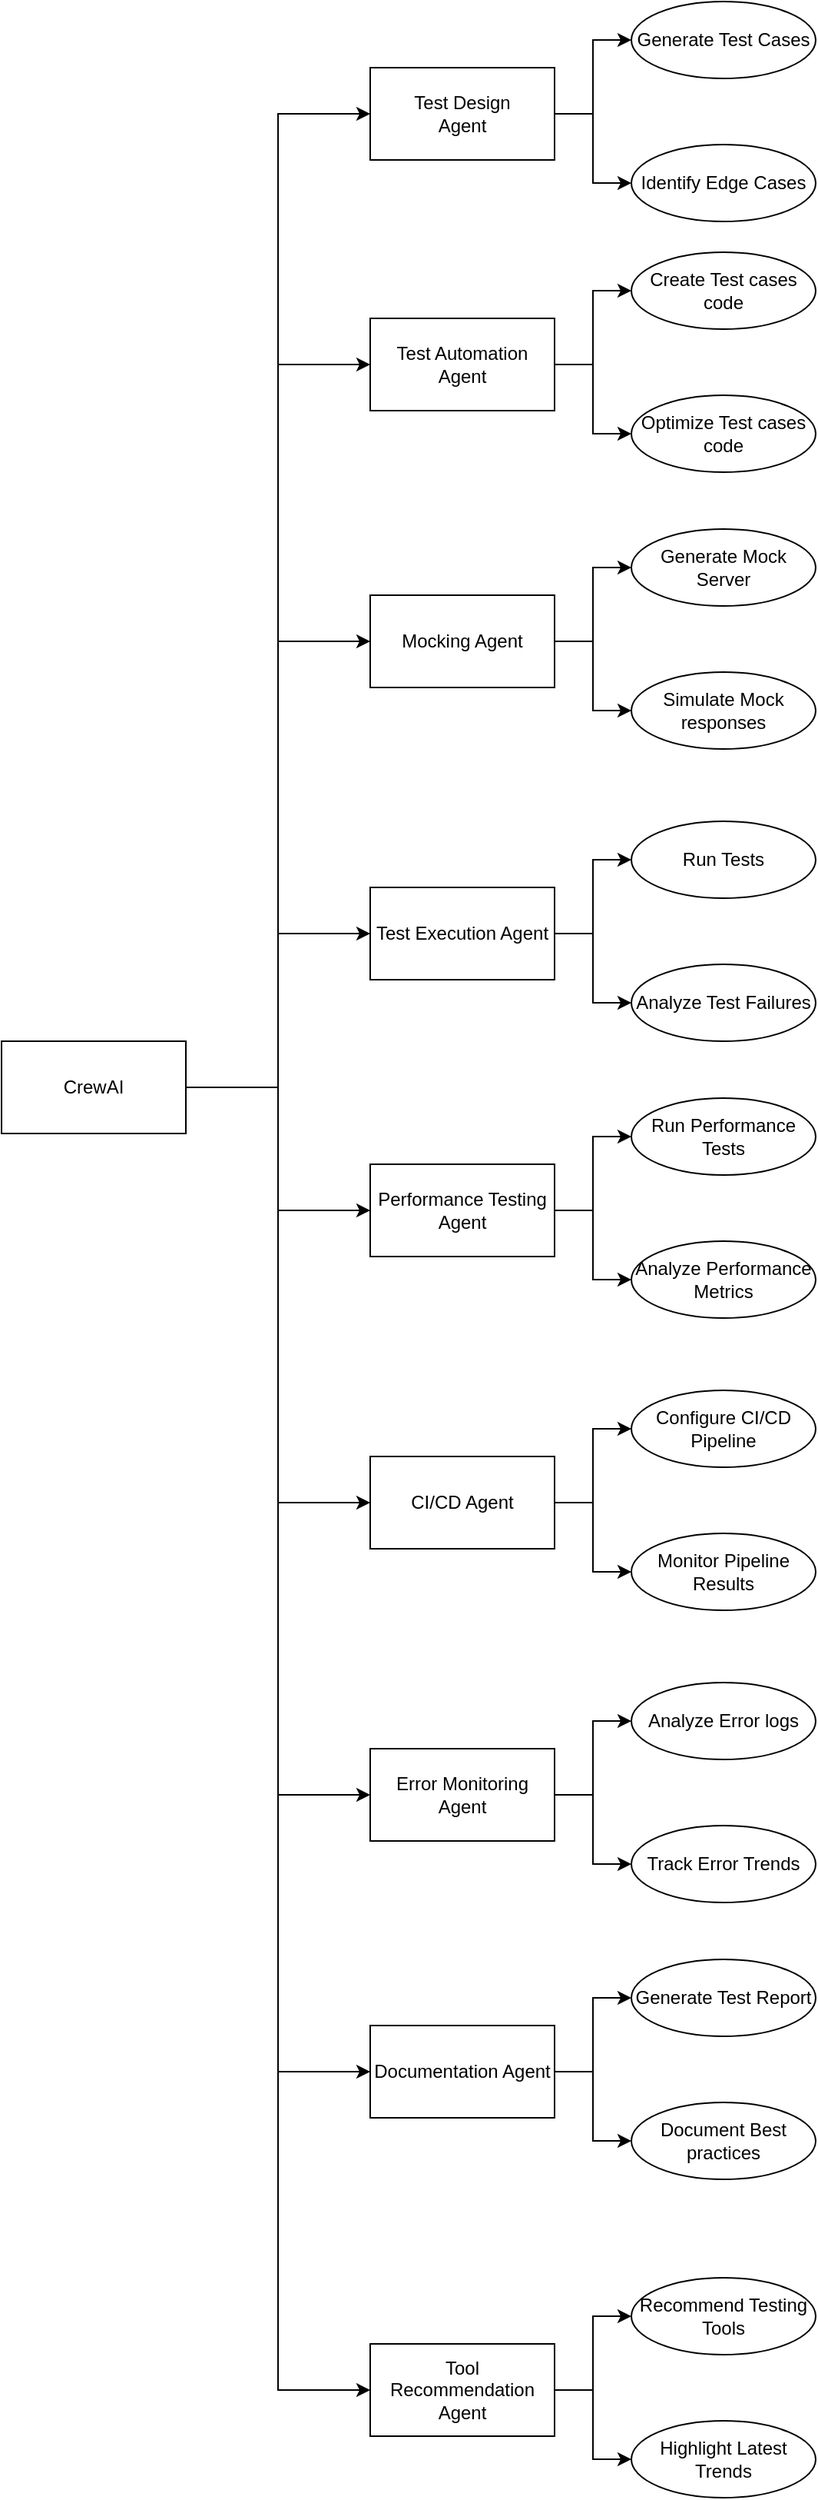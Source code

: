<mxfile version="26.0.4">
  <diagram name="Page-1" id="rfi7qqb4qHnB63_dfSBR">
    <mxGraphModel dx="1266" dy="743" grid="1" gridSize="10" guides="1" tooltips="1" connect="1" arrows="1" fold="1" page="1" pageScale="1" pageWidth="850" pageHeight="1100" math="0" shadow="0">
      <root>
        <mxCell id="0" />
        <mxCell id="1" parent="0" />
        <mxCell id="li4sZc7AqGaA1c7FpZKQ-53" style="edgeStyle=orthogonalEdgeStyle;rounded=0;orthogonalLoop=1;jettySize=auto;html=1;entryX=0;entryY=0.5;entryDx=0;entryDy=0;" edge="1" parent="1" source="li4sZc7AqGaA1c7FpZKQ-1" target="li4sZc7AqGaA1c7FpZKQ-2">
          <mxGeometry relative="1" as="geometry" />
        </mxCell>
        <mxCell id="li4sZc7AqGaA1c7FpZKQ-54" style="edgeStyle=orthogonalEdgeStyle;rounded=0;orthogonalLoop=1;jettySize=auto;html=1;entryX=0;entryY=0.5;entryDx=0;entryDy=0;" edge="1" parent="1" source="li4sZc7AqGaA1c7FpZKQ-1" target="li4sZc7AqGaA1c7FpZKQ-15">
          <mxGeometry relative="1" as="geometry" />
        </mxCell>
        <mxCell id="li4sZc7AqGaA1c7FpZKQ-55" style="edgeStyle=orthogonalEdgeStyle;rounded=0;orthogonalLoop=1;jettySize=auto;html=1;entryX=0;entryY=0.5;entryDx=0;entryDy=0;" edge="1" parent="1" source="li4sZc7AqGaA1c7FpZKQ-1" target="li4sZc7AqGaA1c7FpZKQ-20">
          <mxGeometry relative="1" as="geometry" />
        </mxCell>
        <mxCell id="li4sZc7AqGaA1c7FpZKQ-56" style="edgeStyle=orthogonalEdgeStyle;rounded=0;orthogonalLoop=1;jettySize=auto;html=1;entryX=0;entryY=0.5;entryDx=0;entryDy=0;" edge="1" parent="1" source="li4sZc7AqGaA1c7FpZKQ-1" target="li4sZc7AqGaA1c7FpZKQ-25">
          <mxGeometry relative="1" as="geometry" />
        </mxCell>
        <mxCell id="li4sZc7AqGaA1c7FpZKQ-57" style="edgeStyle=orthogonalEdgeStyle;rounded=0;orthogonalLoop=1;jettySize=auto;html=1;entryX=0;entryY=0.5;entryDx=0;entryDy=0;" edge="1" parent="1" source="li4sZc7AqGaA1c7FpZKQ-1" target="li4sZc7AqGaA1c7FpZKQ-30">
          <mxGeometry relative="1" as="geometry" />
        </mxCell>
        <mxCell id="li4sZc7AqGaA1c7FpZKQ-58" style="edgeStyle=orthogonalEdgeStyle;rounded=0;orthogonalLoop=1;jettySize=auto;html=1;entryX=0;entryY=0.5;entryDx=0;entryDy=0;" edge="1" parent="1" source="li4sZc7AqGaA1c7FpZKQ-1" target="li4sZc7AqGaA1c7FpZKQ-35">
          <mxGeometry relative="1" as="geometry" />
        </mxCell>
        <mxCell id="li4sZc7AqGaA1c7FpZKQ-59" style="edgeStyle=orthogonalEdgeStyle;rounded=0;orthogonalLoop=1;jettySize=auto;html=1;entryX=0;entryY=0.5;entryDx=0;entryDy=0;" edge="1" parent="1" source="li4sZc7AqGaA1c7FpZKQ-1" target="li4sZc7AqGaA1c7FpZKQ-40">
          <mxGeometry relative="1" as="geometry" />
        </mxCell>
        <mxCell id="li4sZc7AqGaA1c7FpZKQ-60" style="edgeStyle=orthogonalEdgeStyle;rounded=0;orthogonalLoop=1;jettySize=auto;html=1;entryX=0;entryY=0.5;entryDx=0;entryDy=0;" edge="1" parent="1" source="li4sZc7AqGaA1c7FpZKQ-1" target="li4sZc7AqGaA1c7FpZKQ-45">
          <mxGeometry relative="1" as="geometry" />
        </mxCell>
        <mxCell id="li4sZc7AqGaA1c7FpZKQ-61" style="edgeStyle=orthogonalEdgeStyle;rounded=0;orthogonalLoop=1;jettySize=auto;html=1;entryX=0;entryY=0.5;entryDx=0;entryDy=0;" edge="1" parent="1" source="li4sZc7AqGaA1c7FpZKQ-1" target="li4sZc7AqGaA1c7FpZKQ-50">
          <mxGeometry relative="1" as="geometry" />
        </mxCell>
        <mxCell id="li4sZc7AqGaA1c7FpZKQ-1" value="CrewAI" style="rounded=0;whiteSpace=wrap;html=1;" vertex="1" parent="1">
          <mxGeometry x="40" y="703" width="120" height="60" as="geometry" />
        </mxCell>
        <mxCell id="li4sZc7AqGaA1c7FpZKQ-10" style="edgeStyle=orthogonalEdgeStyle;rounded=0;orthogonalLoop=1;jettySize=auto;html=1;entryX=0;entryY=0.5;entryDx=0;entryDy=0;" edge="1" parent="1" source="li4sZc7AqGaA1c7FpZKQ-2" target="li4sZc7AqGaA1c7FpZKQ-3">
          <mxGeometry relative="1" as="geometry" />
        </mxCell>
        <mxCell id="li4sZc7AqGaA1c7FpZKQ-11" style="edgeStyle=orthogonalEdgeStyle;rounded=0;orthogonalLoop=1;jettySize=auto;html=1;entryX=0;entryY=0.5;entryDx=0;entryDy=0;" edge="1" parent="1" source="li4sZc7AqGaA1c7FpZKQ-2" target="li4sZc7AqGaA1c7FpZKQ-9">
          <mxGeometry relative="1" as="geometry" />
        </mxCell>
        <mxCell id="li4sZc7AqGaA1c7FpZKQ-2" value="Test Design&lt;br&gt;Agent" style="rounded=0;whiteSpace=wrap;html=1;" vertex="1" parent="1">
          <mxGeometry x="280" y="70" width="120" height="60" as="geometry" />
        </mxCell>
        <mxCell id="li4sZc7AqGaA1c7FpZKQ-3" value="Generate Test Cases" style="ellipse;whiteSpace=wrap;html=1;" vertex="1" parent="1">
          <mxGeometry x="450" y="27" width="120" height="50" as="geometry" />
        </mxCell>
        <mxCell id="li4sZc7AqGaA1c7FpZKQ-9" value="Identify Edge Cases" style="ellipse;whiteSpace=wrap;html=1;" vertex="1" parent="1">
          <mxGeometry x="450" y="120" width="120" height="50" as="geometry" />
        </mxCell>
        <mxCell id="li4sZc7AqGaA1c7FpZKQ-13" style="edgeStyle=orthogonalEdgeStyle;rounded=0;orthogonalLoop=1;jettySize=auto;html=1;entryX=0;entryY=0.5;entryDx=0;entryDy=0;" edge="1" parent="1" source="li4sZc7AqGaA1c7FpZKQ-15" target="li4sZc7AqGaA1c7FpZKQ-16">
          <mxGeometry relative="1" as="geometry" />
        </mxCell>
        <mxCell id="li4sZc7AqGaA1c7FpZKQ-14" style="edgeStyle=orthogonalEdgeStyle;rounded=0;orthogonalLoop=1;jettySize=auto;html=1;entryX=0;entryY=0.5;entryDx=0;entryDy=0;" edge="1" parent="1" source="li4sZc7AqGaA1c7FpZKQ-15" target="li4sZc7AqGaA1c7FpZKQ-17">
          <mxGeometry relative="1" as="geometry" />
        </mxCell>
        <mxCell id="li4sZc7AqGaA1c7FpZKQ-15" value="Test Automation&lt;br&gt;Agent" style="rounded=0;whiteSpace=wrap;html=1;" vertex="1" parent="1">
          <mxGeometry x="280" y="233" width="120" height="60" as="geometry" />
        </mxCell>
        <mxCell id="li4sZc7AqGaA1c7FpZKQ-16" value="Create Test cases code" style="ellipse;whiteSpace=wrap;html=1;" vertex="1" parent="1">
          <mxGeometry x="450" y="190" width="120" height="50" as="geometry" />
        </mxCell>
        <mxCell id="li4sZc7AqGaA1c7FpZKQ-17" value="Optimize Test cases code" style="ellipse;whiteSpace=wrap;html=1;" vertex="1" parent="1">
          <mxGeometry x="450" y="283" width="120" height="50" as="geometry" />
        </mxCell>
        <mxCell id="li4sZc7AqGaA1c7FpZKQ-18" style="edgeStyle=orthogonalEdgeStyle;rounded=0;orthogonalLoop=1;jettySize=auto;html=1;entryX=0;entryY=0.5;entryDx=0;entryDy=0;" edge="1" parent="1" source="li4sZc7AqGaA1c7FpZKQ-20" target="li4sZc7AqGaA1c7FpZKQ-21">
          <mxGeometry relative="1" as="geometry" />
        </mxCell>
        <mxCell id="li4sZc7AqGaA1c7FpZKQ-19" style="edgeStyle=orthogonalEdgeStyle;rounded=0;orthogonalLoop=1;jettySize=auto;html=1;entryX=0;entryY=0.5;entryDx=0;entryDy=0;" edge="1" parent="1" source="li4sZc7AqGaA1c7FpZKQ-20" target="li4sZc7AqGaA1c7FpZKQ-22">
          <mxGeometry relative="1" as="geometry" />
        </mxCell>
        <mxCell id="li4sZc7AqGaA1c7FpZKQ-20" value="Mocking Agent" style="rounded=0;whiteSpace=wrap;html=1;" vertex="1" parent="1">
          <mxGeometry x="280" y="413" width="120" height="60" as="geometry" />
        </mxCell>
        <mxCell id="li4sZc7AqGaA1c7FpZKQ-21" value="Generate Mock Server" style="ellipse;whiteSpace=wrap;html=1;" vertex="1" parent="1">
          <mxGeometry x="450" y="370" width="120" height="50" as="geometry" />
        </mxCell>
        <mxCell id="li4sZc7AqGaA1c7FpZKQ-22" value="Simulate Mock responses" style="ellipse;whiteSpace=wrap;html=1;" vertex="1" parent="1">
          <mxGeometry x="450" y="463" width="120" height="50" as="geometry" />
        </mxCell>
        <mxCell id="li4sZc7AqGaA1c7FpZKQ-23" style="edgeStyle=orthogonalEdgeStyle;rounded=0;orthogonalLoop=1;jettySize=auto;html=1;entryX=0;entryY=0.5;entryDx=0;entryDy=0;" edge="1" parent="1" source="li4sZc7AqGaA1c7FpZKQ-25" target="li4sZc7AqGaA1c7FpZKQ-26">
          <mxGeometry relative="1" as="geometry" />
        </mxCell>
        <mxCell id="li4sZc7AqGaA1c7FpZKQ-24" style="edgeStyle=orthogonalEdgeStyle;rounded=0;orthogonalLoop=1;jettySize=auto;html=1;entryX=0;entryY=0.5;entryDx=0;entryDy=0;" edge="1" parent="1" source="li4sZc7AqGaA1c7FpZKQ-25" target="li4sZc7AqGaA1c7FpZKQ-27">
          <mxGeometry relative="1" as="geometry" />
        </mxCell>
        <mxCell id="li4sZc7AqGaA1c7FpZKQ-25" value="Test Execution Agent" style="rounded=0;whiteSpace=wrap;html=1;" vertex="1" parent="1">
          <mxGeometry x="280" y="603" width="120" height="60" as="geometry" />
        </mxCell>
        <mxCell id="li4sZc7AqGaA1c7FpZKQ-26" value="Run Tests" style="ellipse;whiteSpace=wrap;html=1;" vertex="1" parent="1">
          <mxGeometry x="450" y="560" width="120" height="50" as="geometry" />
        </mxCell>
        <mxCell id="li4sZc7AqGaA1c7FpZKQ-27" value="Analyze Test Failures" style="ellipse;whiteSpace=wrap;html=1;" vertex="1" parent="1">
          <mxGeometry x="450" y="653" width="120" height="50" as="geometry" />
        </mxCell>
        <mxCell id="li4sZc7AqGaA1c7FpZKQ-28" style="edgeStyle=orthogonalEdgeStyle;rounded=0;orthogonalLoop=1;jettySize=auto;html=1;entryX=0;entryY=0.5;entryDx=0;entryDy=0;" edge="1" parent="1" source="li4sZc7AqGaA1c7FpZKQ-30" target="li4sZc7AqGaA1c7FpZKQ-31">
          <mxGeometry relative="1" as="geometry" />
        </mxCell>
        <mxCell id="li4sZc7AqGaA1c7FpZKQ-29" style="edgeStyle=orthogonalEdgeStyle;rounded=0;orthogonalLoop=1;jettySize=auto;html=1;entryX=0;entryY=0.5;entryDx=0;entryDy=0;" edge="1" parent="1" source="li4sZc7AqGaA1c7FpZKQ-30" target="li4sZc7AqGaA1c7FpZKQ-32">
          <mxGeometry relative="1" as="geometry" />
        </mxCell>
        <mxCell id="li4sZc7AqGaA1c7FpZKQ-30" value="Performance Testing Agent" style="rounded=0;whiteSpace=wrap;html=1;" vertex="1" parent="1">
          <mxGeometry x="280" y="783" width="120" height="60" as="geometry" />
        </mxCell>
        <mxCell id="li4sZc7AqGaA1c7FpZKQ-31" value="Run Performance Tests" style="ellipse;whiteSpace=wrap;html=1;" vertex="1" parent="1">
          <mxGeometry x="450" y="740" width="120" height="50" as="geometry" />
        </mxCell>
        <mxCell id="li4sZc7AqGaA1c7FpZKQ-32" value="Analyze Performance Metrics" style="ellipse;whiteSpace=wrap;html=1;" vertex="1" parent="1">
          <mxGeometry x="450" y="833" width="120" height="50" as="geometry" />
        </mxCell>
        <mxCell id="li4sZc7AqGaA1c7FpZKQ-33" style="edgeStyle=orthogonalEdgeStyle;rounded=0;orthogonalLoop=1;jettySize=auto;html=1;entryX=0;entryY=0.5;entryDx=0;entryDy=0;" edge="1" parent="1" source="li4sZc7AqGaA1c7FpZKQ-35" target="li4sZc7AqGaA1c7FpZKQ-36">
          <mxGeometry relative="1" as="geometry" />
        </mxCell>
        <mxCell id="li4sZc7AqGaA1c7FpZKQ-34" style="edgeStyle=orthogonalEdgeStyle;rounded=0;orthogonalLoop=1;jettySize=auto;html=1;entryX=0;entryY=0.5;entryDx=0;entryDy=0;" edge="1" parent="1" source="li4sZc7AqGaA1c7FpZKQ-35" target="li4sZc7AqGaA1c7FpZKQ-37">
          <mxGeometry relative="1" as="geometry" />
        </mxCell>
        <mxCell id="li4sZc7AqGaA1c7FpZKQ-35" value="CI/CD Agent" style="rounded=0;whiteSpace=wrap;html=1;" vertex="1" parent="1">
          <mxGeometry x="280" y="973" width="120" height="60" as="geometry" />
        </mxCell>
        <mxCell id="li4sZc7AqGaA1c7FpZKQ-36" value="Configure CI/CD Pipeline" style="ellipse;whiteSpace=wrap;html=1;" vertex="1" parent="1">
          <mxGeometry x="450" y="930" width="120" height="50" as="geometry" />
        </mxCell>
        <mxCell id="li4sZc7AqGaA1c7FpZKQ-37" value="Monitor Pipeline Results" style="ellipse;whiteSpace=wrap;html=1;" vertex="1" parent="1">
          <mxGeometry x="450" y="1023" width="120" height="50" as="geometry" />
        </mxCell>
        <mxCell id="li4sZc7AqGaA1c7FpZKQ-38" style="edgeStyle=orthogonalEdgeStyle;rounded=0;orthogonalLoop=1;jettySize=auto;html=1;entryX=0;entryY=0.5;entryDx=0;entryDy=0;" edge="1" parent="1" source="li4sZc7AqGaA1c7FpZKQ-40" target="li4sZc7AqGaA1c7FpZKQ-41">
          <mxGeometry relative="1" as="geometry" />
        </mxCell>
        <mxCell id="li4sZc7AqGaA1c7FpZKQ-39" style="edgeStyle=orthogonalEdgeStyle;rounded=0;orthogonalLoop=1;jettySize=auto;html=1;entryX=0;entryY=0.5;entryDx=0;entryDy=0;" edge="1" parent="1" source="li4sZc7AqGaA1c7FpZKQ-40" target="li4sZc7AqGaA1c7FpZKQ-42">
          <mxGeometry relative="1" as="geometry" />
        </mxCell>
        <mxCell id="li4sZc7AqGaA1c7FpZKQ-40" value="Error Monitoring Agent" style="rounded=0;whiteSpace=wrap;html=1;" vertex="1" parent="1">
          <mxGeometry x="280" y="1163" width="120" height="60" as="geometry" />
        </mxCell>
        <mxCell id="li4sZc7AqGaA1c7FpZKQ-41" value="Analyze Error logs" style="ellipse;whiteSpace=wrap;html=1;" vertex="1" parent="1">
          <mxGeometry x="450" y="1120" width="120" height="50" as="geometry" />
        </mxCell>
        <mxCell id="li4sZc7AqGaA1c7FpZKQ-42" value="Track Error Trends" style="ellipse;whiteSpace=wrap;html=1;" vertex="1" parent="1">
          <mxGeometry x="450" y="1213" width="120" height="50" as="geometry" />
        </mxCell>
        <mxCell id="li4sZc7AqGaA1c7FpZKQ-43" style="edgeStyle=orthogonalEdgeStyle;rounded=0;orthogonalLoop=1;jettySize=auto;html=1;entryX=0;entryY=0.5;entryDx=0;entryDy=0;" edge="1" parent="1" source="li4sZc7AqGaA1c7FpZKQ-45" target="li4sZc7AqGaA1c7FpZKQ-46">
          <mxGeometry relative="1" as="geometry" />
        </mxCell>
        <mxCell id="li4sZc7AqGaA1c7FpZKQ-44" style="edgeStyle=orthogonalEdgeStyle;rounded=0;orthogonalLoop=1;jettySize=auto;html=1;entryX=0;entryY=0.5;entryDx=0;entryDy=0;" edge="1" parent="1" source="li4sZc7AqGaA1c7FpZKQ-45" target="li4sZc7AqGaA1c7FpZKQ-47">
          <mxGeometry relative="1" as="geometry" />
        </mxCell>
        <mxCell id="li4sZc7AqGaA1c7FpZKQ-45" value="Documentation Agent" style="rounded=0;whiteSpace=wrap;html=1;" vertex="1" parent="1">
          <mxGeometry x="280" y="1343" width="120" height="60" as="geometry" />
        </mxCell>
        <mxCell id="li4sZc7AqGaA1c7FpZKQ-46" value="Generate Test Report" style="ellipse;whiteSpace=wrap;html=1;" vertex="1" parent="1">
          <mxGeometry x="450" y="1300" width="120" height="50" as="geometry" />
        </mxCell>
        <mxCell id="li4sZc7AqGaA1c7FpZKQ-47" value="Document Best practices" style="ellipse;whiteSpace=wrap;html=1;" vertex="1" parent="1">
          <mxGeometry x="450" y="1393" width="120" height="50" as="geometry" />
        </mxCell>
        <mxCell id="li4sZc7AqGaA1c7FpZKQ-48" style="edgeStyle=orthogonalEdgeStyle;rounded=0;orthogonalLoop=1;jettySize=auto;html=1;entryX=0;entryY=0.5;entryDx=0;entryDy=0;" edge="1" parent="1" source="li4sZc7AqGaA1c7FpZKQ-50" target="li4sZc7AqGaA1c7FpZKQ-51">
          <mxGeometry relative="1" as="geometry" />
        </mxCell>
        <mxCell id="li4sZc7AqGaA1c7FpZKQ-49" style="edgeStyle=orthogonalEdgeStyle;rounded=0;orthogonalLoop=1;jettySize=auto;html=1;entryX=0;entryY=0.5;entryDx=0;entryDy=0;" edge="1" parent="1" source="li4sZc7AqGaA1c7FpZKQ-50" target="li4sZc7AqGaA1c7FpZKQ-52">
          <mxGeometry relative="1" as="geometry" />
        </mxCell>
        <mxCell id="li4sZc7AqGaA1c7FpZKQ-50" value="Tool Recommendation Agent" style="rounded=0;whiteSpace=wrap;html=1;" vertex="1" parent="1">
          <mxGeometry x="280" y="1550" width="120" height="60" as="geometry" />
        </mxCell>
        <mxCell id="li4sZc7AqGaA1c7FpZKQ-51" value="Recommend Testing Tools" style="ellipse;whiteSpace=wrap;html=1;" vertex="1" parent="1">
          <mxGeometry x="450" y="1507" width="120" height="50" as="geometry" />
        </mxCell>
        <mxCell id="li4sZc7AqGaA1c7FpZKQ-52" value="Highlight Latest Trends" style="ellipse;whiteSpace=wrap;html=1;" vertex="1" parent="1">
          <mxGeometry x="450" y="1600" width="120" height="50" as="geometry" />
        </mxCell>
      </root>
    </mxGraphModel>
  </diagram>
</mxfile>

